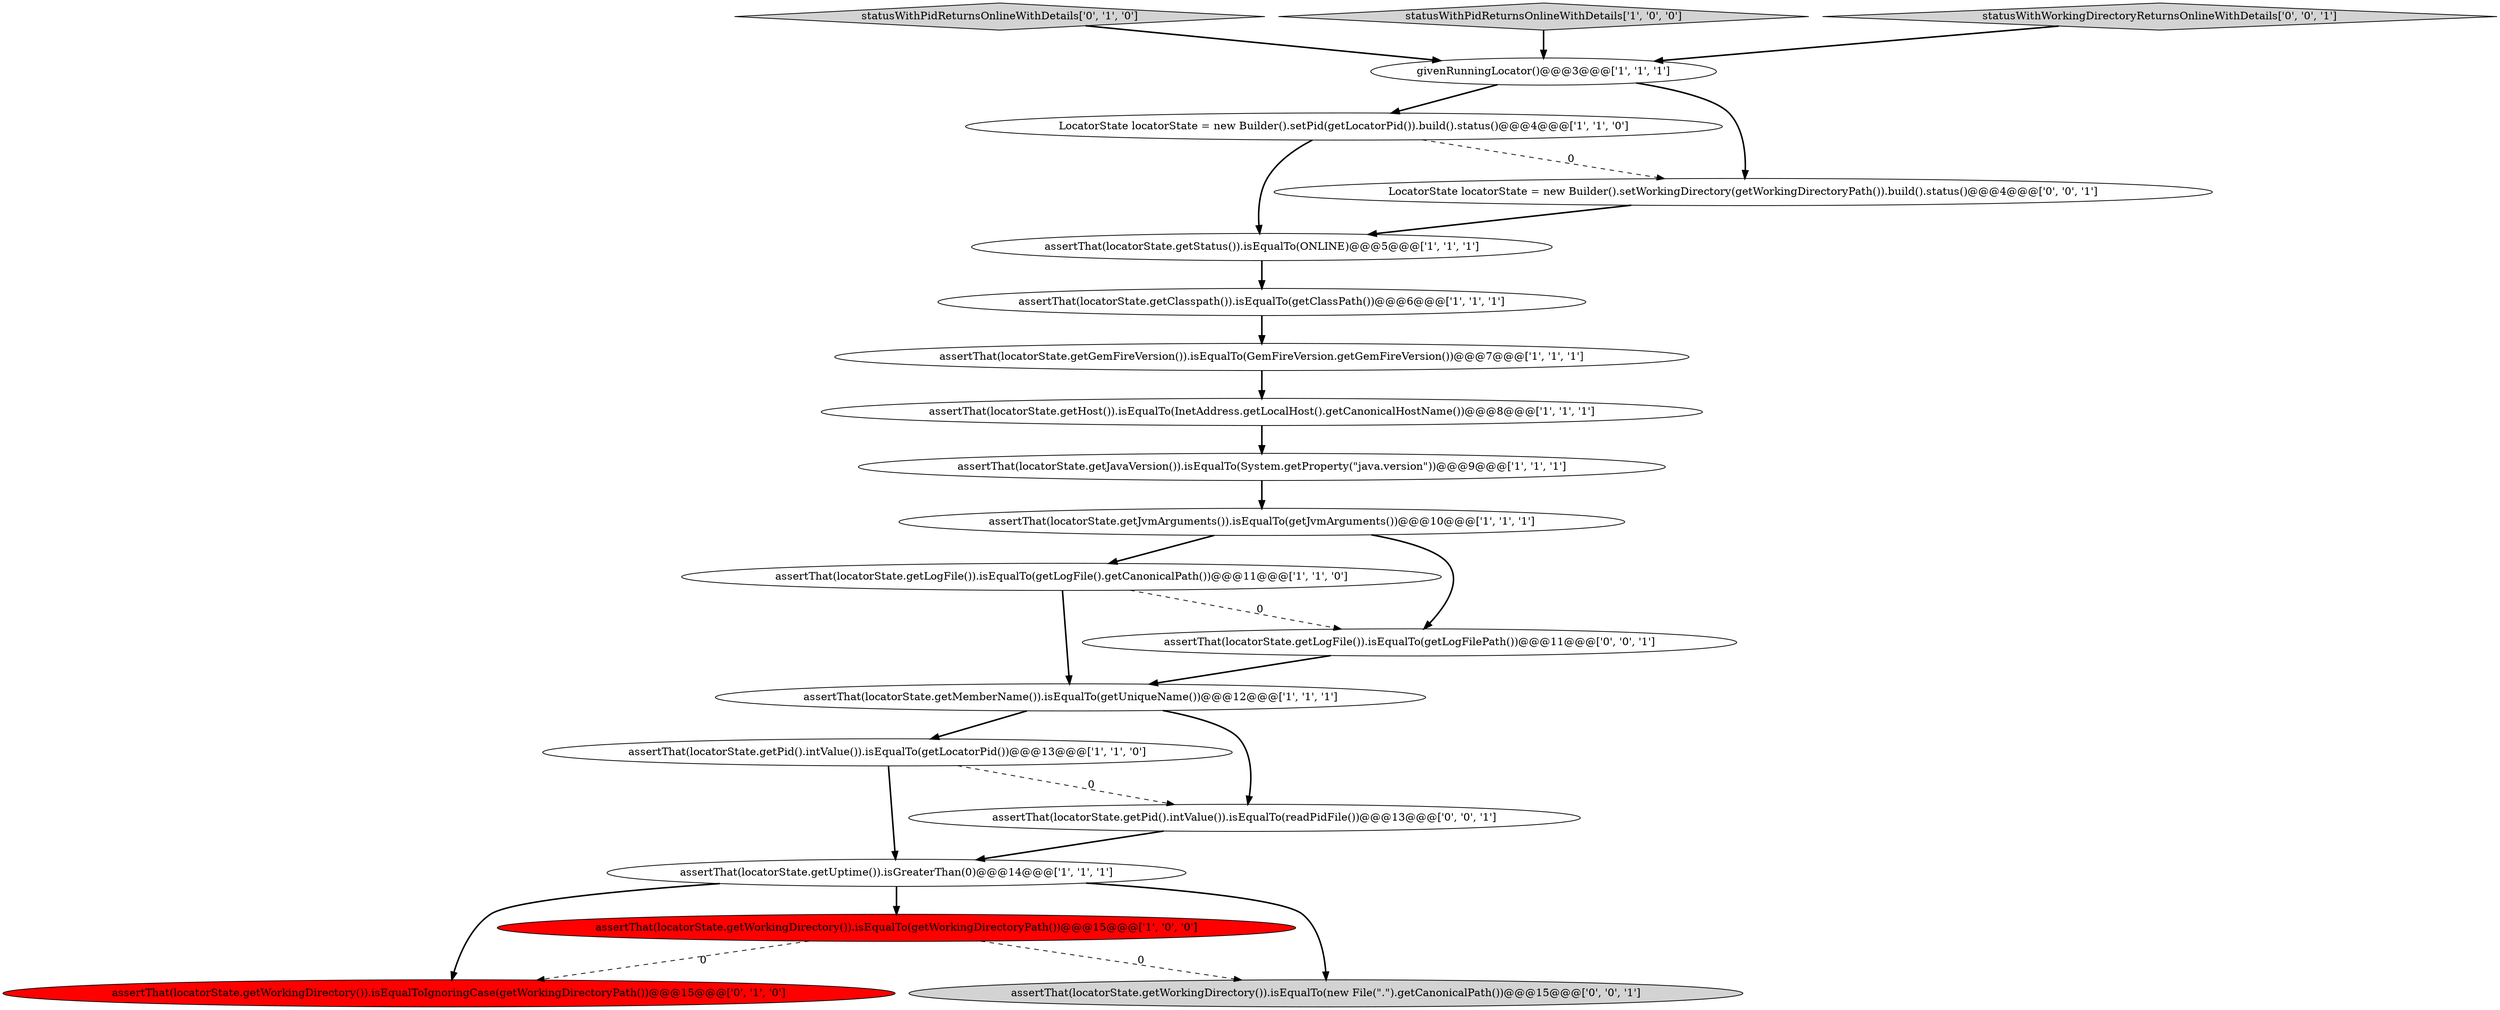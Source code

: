 digraph {
1 [style = filled, label = "assertThat(locatorState.getStatus()).isEqualTo(ONLINE)@@@5@@@['1', '1', '1']", fillcolor = white, shape = ellipse image = "AAA0AAABBB1BBB"];
15 [style = filled, label = "statusWithPidReturnsOnlineWithDetails['0', '1', '0']", fillcolor = lightgray, shape = diamond image = "AAA0AAABBB2BBB"];
10 [style = filled, label = "assertThat(locatorState.getClasspath()).isEqualTo(getClassPath())@@@6@@@['1', '1', '1']", fillcolor = white, shape = ellipse image = "AAA0AAABBB1BBB"];
7 [style = filled, label = "assertThat(locatorState.getJavaVersion()).isEqualTo(System.getProperty(\"java.version\"))@@@9@@@['1', '1', '1']", fillcolor = white, shape = ellipse image = "AAA0AAABBB1BBB"];
9 [style = filled, label = "assertThat(locatorState.getUptime()).isGreaterThan(0)@@@14@@@['1', '1', '1']", fillcolor = white, shape = ellipse image = "AAA0AAABBB1BBB"];
2 [style = filled, label = "assertThat(locatorState.getGemFireVersion()).isEqualTo(GemFireVersion.getGemFireVersion())@@@7@@@['1', '1', '1']", fillcolor = white, shape = ellipse image = "AAA0AAABBB1BBB"];
4 [style = filled, label = "assertThat(locatorState.getPid().intValue()).isEqualTo(getLocatorPid())@@@13@@@['1', '1', '0']", fillcolor = white, shape = ellipse image = "AAA0AAABBB1BBB"];
8 [style = filled, label = "assertThat(locatorState.getWorkingDirectory()).isEqualTo(getWorkingDirectoryPath())@@@15@@@['1', '0', '0']", fillcolor = red, shape = ellipse image = "AAA1AAABBB1BBB"];
13 [style = filled, label = "statusWithPidReturnsOnlineWithDetails['1', '0', '0']", fillcolor = lightgray, shape = diamond image = "AAA0AAABBB1BBB"];
5 [style = filled, label = "LocatorState locatorState = new Builder().setPid(getLocatorPid()).build().status()@@@4@@@['1', '1', '0']", fillcolor = white, shape = ellipse image = "AAA0AAABBB1BBB"];
11 [style = filled, label = "assertThat(locatorState.getHost()).isEqualTo(InetAddress.getLocalHost().getCanonicalHostName())@@@8@@@['1', '1', '1']", fillcolor = white, shape = ellipse image = "AAA0AAABBB1BBB"];
14 [style = filled, label = "assertThat(locatorState.getWorkingDirectory()).isEqualToIgnoringCase(getWorkingDirectoryPath())@@@15@@@['0', '1', '0']", fillcolor = red, shape = ellipse image = "AAA1AAABBB2BBB"];
0 [style = filled, label = "givenRunningLocator()@@@3@@@['1', '1', '1']", fillcolor = white, shape = ellipse image = "AAA0AAABBB1BBB"];
20 [style = filled, label = "assertThat(locatorState.getWorkingDirectory()).isEqualTo(new File(\".\").getCanonicalPath())@@@15@@@['0', '0', '1']", fillcolor = lightgray, shape = ellipse image = "AAA0AAABBB3BBB"];
12 [style = filled, label = "assertThat(locatorState.getMemberName()).isEqualTo(getUniqueName())@@@12@@@['1', '1', '1']", fillcolor = white, shape = ellipse image = "AAA0AAABBB1BBB"];
3 [style = filled, label = "assertThat(locatorState.getJvmArguments()).isEqualTo(getJvmArguments())@@@10@@@['1', '1', '1']", fillcolor = white, shape = ellipse image = "AAA0AAABBB1BBB"];
6 [style = filled, label = "assertThat(locatorState.getLogFile()).isEqualTo(getLogFile().getCanonicalPath())@@@11@@@['1', '1', '0']", fillcolor = white, shape = ellipse image = "AAA0AAABBB1BBB"];
16 [style = filled, label = "assertThat(locatorState.getPid().intValue()).isEqualTo(readPidFile())@@@13@@@['0', '0', '1']", fillcolor = white, shape = ellipse image = "AAA0AAABBB3BBB"];
17 [style = filled, label = "assertThat(locatorState.getLogFile()).isEqualTo(getLogFilePath())@@@11@@@['0', '0', '1']", fillcolor = white, shape = ellipse image = "AAA0AAABBB3BBB"];
18 [style = filled, label = "statusWithWorkingDirectoryReturnsOnlineWithDetails['0', '0', '1']", fillcolor = lightgray, shape = diamond image = "AAA0AAABBB3BBB"];
19 [style = filled, label = "LocatorState locatorState = new Builder().setWorkingDirectory(getWorkingDirectoryPath()).build().status()@@@4@@@['0', '0', '1']", fillcolor = white, shape = ellipse image = "AAA0AAABBB3BBB"];
4->9 [style = bold, label=""];
4->16 [style = dashed, label="0"];
0->19 [style = bold, label=""];
8->20 [style = dashed, label="0"];
3->6 [style = bold, label=""];
9->20 [style = bold, label=""];
6->17 [style = dashed, label="0"];
12->16 [style = bold, label=""];
8->14 [style = dashed, label="0"];
9->8 [style = bold, label=""];
7->3 [style = bold, label=""];
5->1 [style = bold, label=""];
19->1 [style = bold, label=""];
17->12 [style = bold, label=""];
12->4 [style = bold, label=""];
15->0 [style = bold, label=""];
0->5 [style = bold, label=""];
9->14 [style = bold, label=""];
3->17 [style = bold, label=""];
10->2 [style = bold, label=""];
1->10 [style = bold, label=""];
5->19 [style = dashed, label="0"];
2->11 [style = bold, label=""];
16->9 [style = bold, label=""];
11->7 [style = bold, label=""];
18->0 [style = bold, label=""];
13->0 [style = bold, label=""];
6->12 [style = bold, label=""];
}
